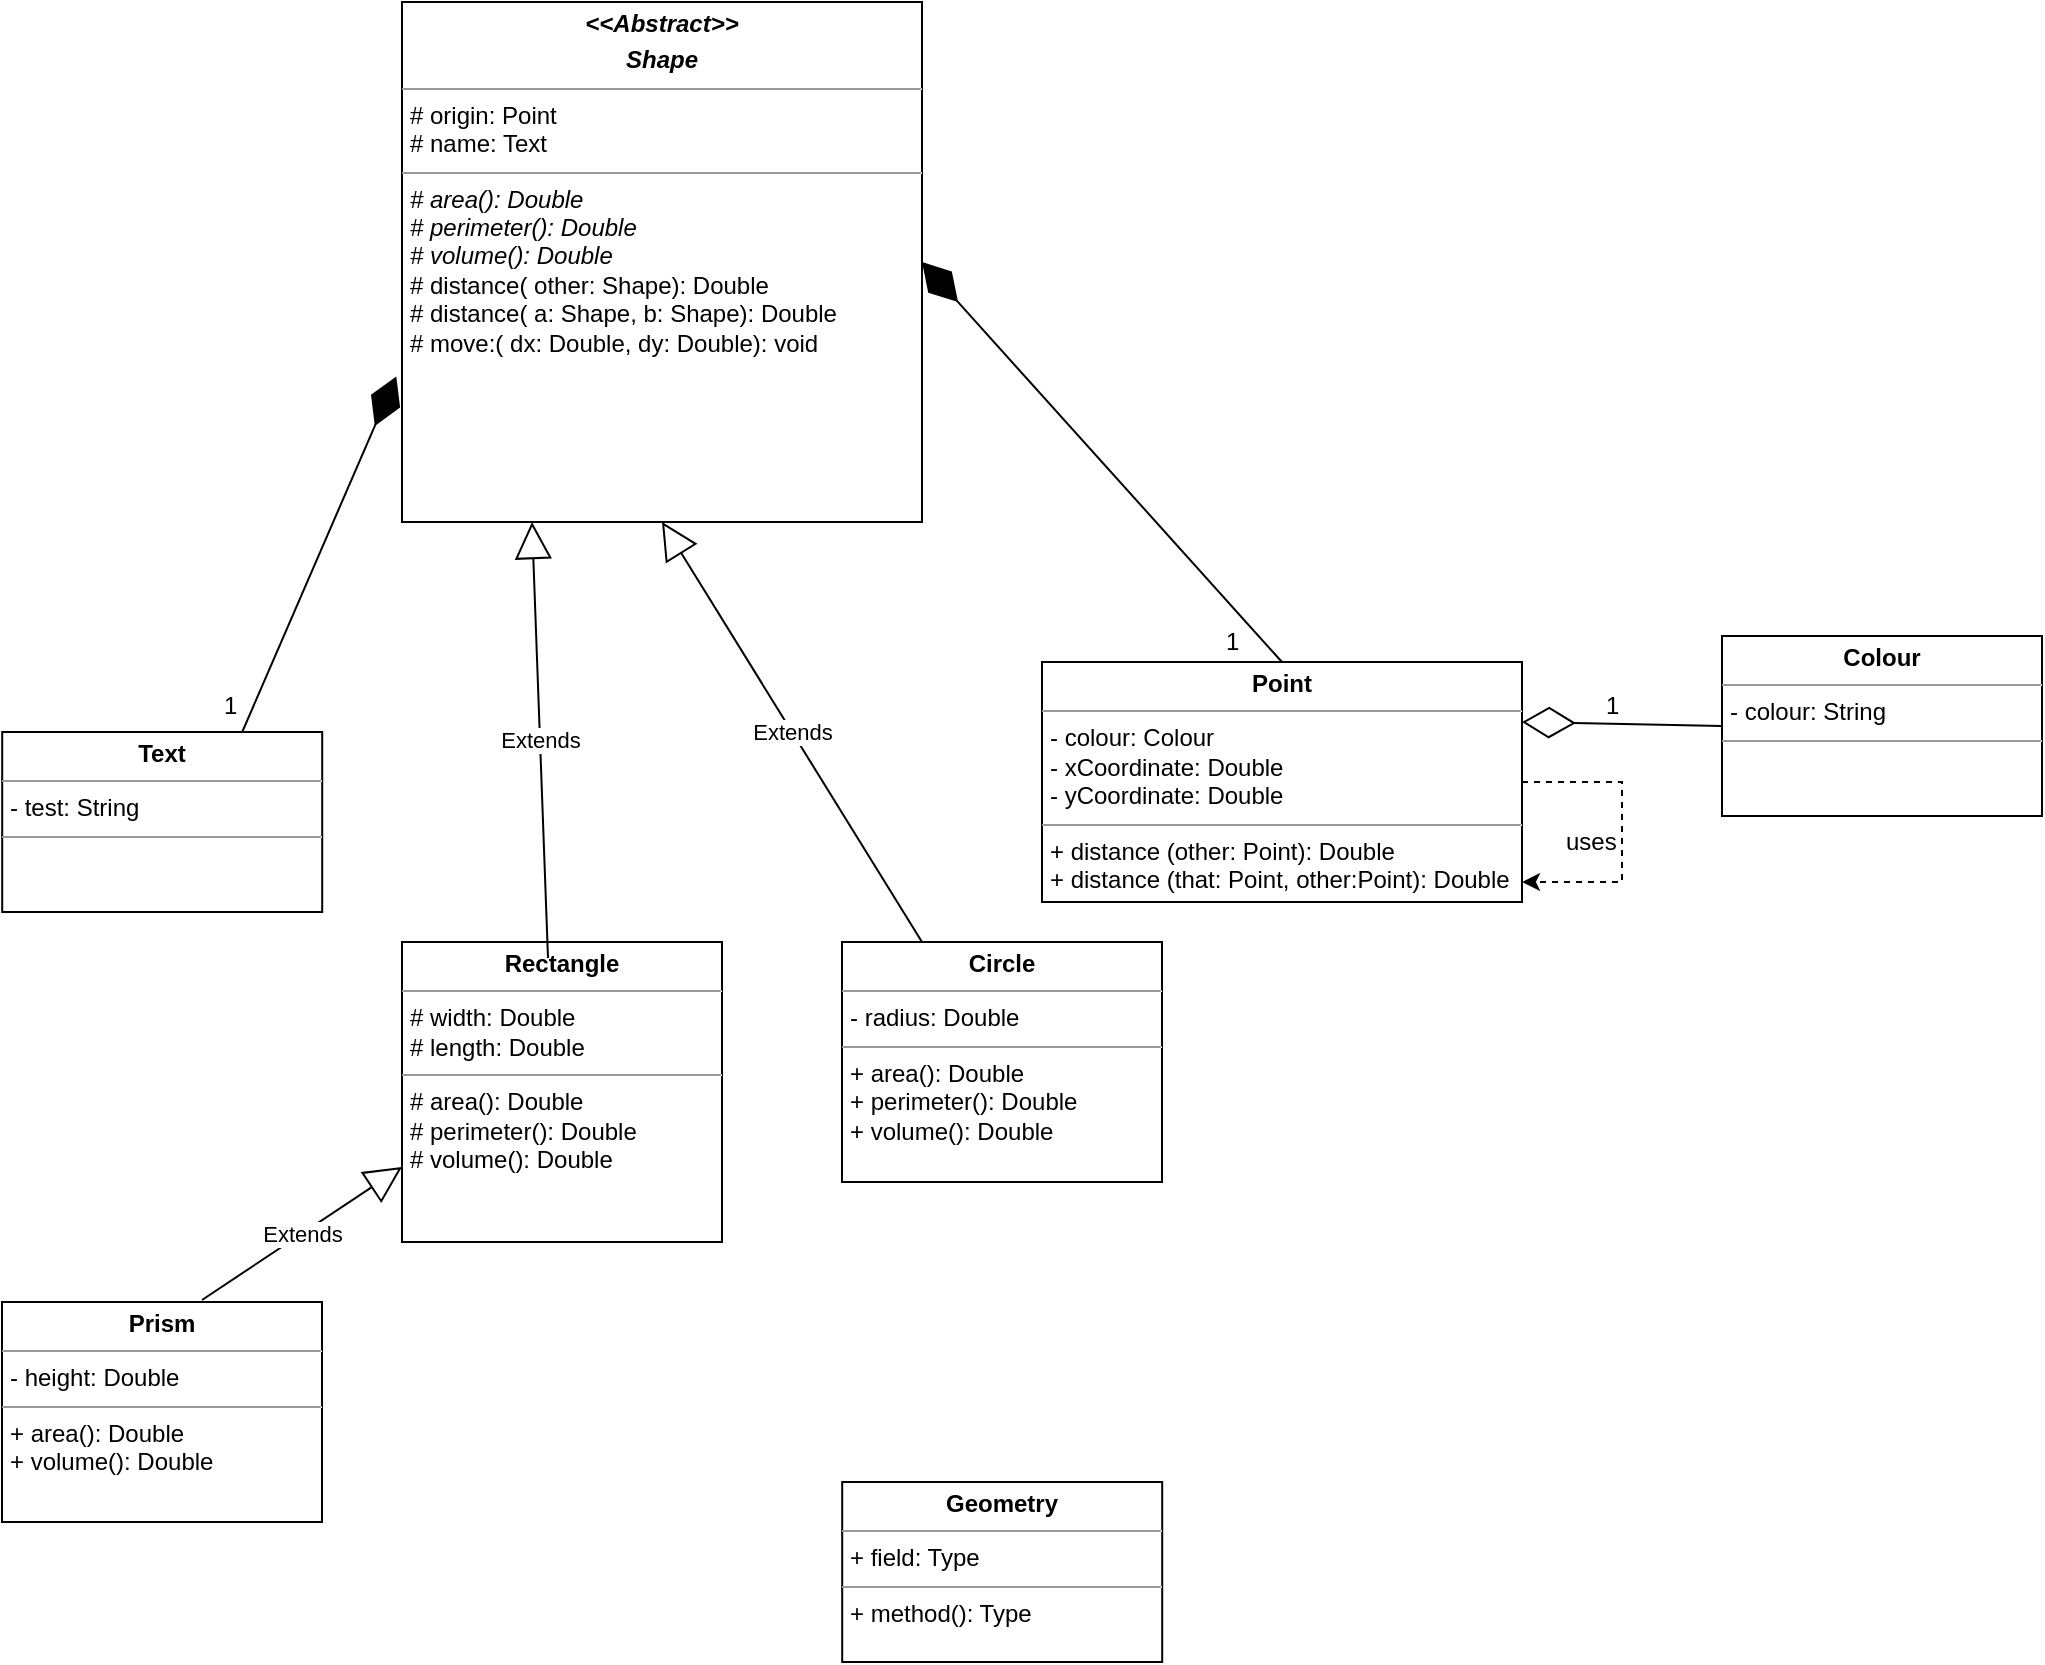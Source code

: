 <mxfile version="12.1.3" pages="1"><diagram id="VTVcEu9XBLWJdSX4PTCC" name="Page-1"><mxGraphModel dx="1829" dy="3729" grid="1" gridSize="10" guides="1" tooltips="1" connect="1" arrows="1" fold="1" page="1" pageScale="1" pageWidth="850" pageHeight="1100" math="0" shadow="0"><root><mxCell id="0"/><mxCell id="1" parent="0"/><mxCell id="p1Drn0_iI3LaT2vu1JTf-2" value="&lt;p style=&quot;margin: 0px ; margin-top: 4px ; text-align: center&quot;&gt;&lt;b&gt;Point&lt;/b&gt;&lt;/p&gt;&lt;hr size=&quot;1&quot;&gt;&lt;p style=&quot;margin: 0px ; margin-left: 4px&quot;&gt;- colour: Colour&lt;/p&gt;&lt;p style=&quot;margin: 0px ; margin-left: 4px&quot;&gt;- xCoordinate: Double&lt;/p&gt;&lt;p style=&quot;margin: 0px ; margin-left: 4px&quot;&gt;- yCoordinate: Double&lt;/p&gt;&lt;hr size=&quot;1&quot;&gt;&lt;p style=&quot;margin: 0px ; margin-left: 4px&quot;&gt;+ distance (other: Point): Double&lt;/p&gt;&lt;p style=&quot;margin: 0px ; margin-left: 4px&quot;&gt;+ distance (that: Point, other:Point): Double&lt;/p&gt;" style="verticalAlign=top;align=left;overflow=fill;fontSize=12;fontFamily=Helvetica;html=1;" vertex="1" parent="1"><mxGeometry x="540" y="-20" width="240" height="120" as="geometry"/></mxCell><mxCell id="p1Drn0_iI3LaT2vu1JTf-3" value="&lt;p style=&quot;margin: 0px ; margin-top: 4px ; text-align: center&quot;&gt;&lt;b&gt;Circle&lt;/b&gt;&lt;/p&gt;&lt;hr size=&quot;1&quot;&gt;&lt;p style=&quot;margin: 0px ; margin-left: 4px&quot;&gt;- radius: Double&lt;/p&gt;&lt;hr size=&quot;1&quot;&gt;&lt;p style=&quot;margin: 0px ; margin-left: 4px&quot;&gt;+ area(): Double&lt;/p&gt;&lt;p style=&quot;margin: 0px ; margin-left: 4px&quot;&gt;+ perimeter(): Double&lt;/p&gt;&lt;p style=&quot;margin: 0px ; margin-left: 4px&quot;&gt;+ volume(): Double&lt;/p&gt;&lt;p style=&quot;margin: 0px ; margin-left: 4px&quot;&gt;&lt;br&gt;&lt;/p&gt;" style="verticalAlign=top;align=left;overflow=fill;fontSize=12;fontFamily=Helvetica;html=1;" vertex="1" parent="1"><mxGeometry x="440" y="120" width="160" height="120" as="geometry"/></mxCell><mxCell id="p1Drn0_iI3LaT2vu1JTf-4" value="&lt;p style=&quot;margin: 0px ; margin-top: 4px ; text-align: center&quot;&gt;&lt;b&gt;Rectangle&lt;/b&gt;&lt;/p&gt;&lt;hr size=&quot;1&quot;&gt;&lt;p style=&quot;margin: 0px ; margin-left: 4px&quot;&gt;# width: Double&lt;/p&gt;&lt;p style=&quot;margin: 0px ; margin-left: 4px&quot;&gt;# length: Double&lt;/p&gt;&lt;hr size=&quot;1&quot;&gt;&lt;p style=&quot;margin: 0px ; margin-left: 4px&quot;&gt;# area(): Double&lt;/p&gt;&lt;p style=&quot;margin: 0px ; margin-left: 4px&quot;&gt;# perimeter(): Double&lt;/p&gt;&lt;p style=&quot;margin: 0px ; margin-left: 4px&quot;&gt;# volume(): Double&lt;/p&gt;&lt;p style=&quot;margin: 0px ; margin-left: 4px&quot;&gt;&lt;br&gt;&lt;/p&gt;" style="verticalAlign=top;align=left;overflow=fill;fontSize=12;fontFamily=Helvetica;html=1;" vertex="1" parent="1"><mxGeometry x="220" y="120" width="160" height="150" as="geometry"/></mxCell><mxCell id="p1Drn0_iI3LaT2vu1JTf-6" value="&lt;p style=&quot;margin: 0px ; margin-top: 4px ; text-align: center&quot;&gt;&lt;b&gt;Text&lt;/b&gt;&lt;/p&gt;&lt;hr size=&quot;1&quot;&gt;&lt;p style=&quot;margin: 0px ; margin-left: 4px&quot;&gt;- test: String&lt;/p&gt;&lt;hr size=&quot;1&quot;&gt;&lt;p style=&quot;margin: 0px ; margin-left: 4px&quot;&gt;&lt;br&gt;&lt;/p&gt;" style="verticalAlign=top;align=left;overflow=fill;fontSize=12;fontFamily=Helvetica;html=1;" vertex="1" parent="1"><mxGeometry x="20.1" y="15" width="160" height="90" as="geometry"/></mxCell><mxCell id="p1Drn0_iI3LaT2vu1JTf-7" value="&lt;p style=&quot;margin: 0px ; margin-top: 4px ; text-align: center&quot;&gt;&lt;b&gt;Colour&lt;/b&gt;&lt;/p&gt;&lt;hr size=&quot;1&quot;&gt;&lt;p style=&quot;margin: 0px ; margin-left: 4px&quot;&gt;- colour: String&lt;/p&gt;&lt;hr size=&quot;1&quot;&gt;&lt;p style=&quot;margin: 0px ; margin-left: 4px&quot;&gt;&lt;br&gt;&lt;/p&gt;" style="verticalAlign=top;align=left;overflow=fill;fontSize=12;fontFamily=Helvetica;html=1;" vertex="1" parent="1"><mxGeometry x="880" y="-33" width="160" height="90" as="geometry"/></mxCell><mxCell id="p1Drn0_iI3LaT2vu1JTf-8" value="&lt;p style=&quot;margin: 0px ; margin-top: 4px ; text-align: center&quot;&gt;&lt;b&gt;Prism&lt;/b&gt;&lt;/p&gt;&lt;hr size=&quot;1&quot;&gt;&lt;p style=&quot;margin: 0px ; margin-left: 4px&quot;&gt;- height: Double&lt;/p&gt;&lt;hr size=&quot;1&quot;&gt;&lt;p style=&quot;margin: 0px ; margin-left: 4px&quot;&gt;+ area(): Double&lt;/p&gt;&lt;p style=&quot;margin: 0px ; margin-left: 4px&quot;&gt;+ volume(): Double&lt;/p&gt;&lt;p style=&quot;margin: 0px ; margin-left: 4px&quot;&gt;&lt;br&gt;&lt;/p&gt;" style="verticalAlign=top;align=left;overflow=fill;fontSize=12;fontFamily=Helvetica;html=1;" vertex="1" parent="1"><mxGeometry x="20" y="300" width="160" height="110" as="geometry"/></mxCell><mxCell id="p1Drn0_iI3LaT2vu1JTf-9" value="&lt;p style=&quot;margin: 0px ; margin-top: 4px ; text-align: center&quot;&gt;&lt;b&gt;&lt;i&gt;&amp;lt;&amp;lt;Abstract&amp;gt;&amp;gt;&lt;/i&gt;&lt;/b&gt;&lt;/p&gt;&lt;p style=&quot;margin: 0px ; margin-top: 4px ; text-align: center&quot;&gt;&lt;b&gt;&lt;i&gt;Shape&lt;/i&gt;&lt;/b&gt;&lt;/p&gt;&lt;hr size=&quot;1&quot;&gt;&lt;p style=&quot;margin: 0px ; margin-left: 4px&quot;&gt;# origin: Point&lt;/p&gt;&lt;p style=&quot;margin: 0px ; margin-left: 4px&quot;&gt;# name: Text&lt;/p&gt;&lt;hr size=&quot;1&quot;&gt;&lt;p style=&quot;margin: 0px ; margin-left: 4px&quot;&gt;&lt;i&gt;# area(): Double&lt;/i&gt;&lt;/p&gt;&lt;p style=&quot;margin: 0px ; margin-left: 4px&quot;&gt;&lt;i&gt;# perimeter(): Double&lt;/i&gt;&lt;/p&gt;&lt;p style=&quot;margin: 0px ; margin-left: 4px&quot;&gt;&lt;i&gt;# volume(): Double&lt;/i&gt;&lt;/p&gt;&lt;p style=&quot;margin: 0px ; margin-left: 4px&quot;&gt;# distance( other: Shape): Double&lt;/p&gt;&lt;p style=&quot;margin: 0px ; margin-left: 4px&quot;&gt;# distance( a: Shape, b: Shape): Double&lt;/p&gt;&lt;p style=&quot;margin: 0px ; margin-left: 4px&quot;&gt;# move:( dx: Double, dy: Double): void&lt;/p&gt;" style="verticalAlign=top;align=left;overflow=fill;fontSize=12;fontFamily=Helvetica;html=1;" vertex="1" parent="1"><mxGeometry x="220" y="-350" width="260" height="260" as="geometry"/></mxCell><mxCell id="p1Drn0_iI3LaT2vu1JTf-11" value="&lt;p style=&quot;margin: 0px ; margin-top: 4px ; text-align: center&quot;&gt;&lt;b&gt;Geometry&lt;/b&gt;&lt;/p&gt;&lt;hr size=&quot;1&quot;&gt;&lt;p style=&quot;margin: 0px ; margin-left: 4px&quot;&gt;+ field: Type&lt;/p&gt;&lt;hr size=&quot;1&quot;&gt;&lt;p style=&quot;margin: 0px ; margin-left: 4px&quot;&gt;+ method(): Type&lt;/p&gt;" style="verticalAlign=top;align=left;overflow=fill;fontSize=12;fontFamily=Helvetica;html=1;" vertex="1" parent="1"><mxGeometry x="440.1" y="390" width="160" height="90" as="geometry"/></mxCell><mxCell id="p1Drn0_iI3LaT2vu1JTf-13" value="Extends" style="endArrow=block;endSize=16;endFill=0;html=1;entryX=0;entryY=0.75;entryDx=0;entryDy=0;" edge="1" parent="1" target="p1Drn0_iI3LaT2vu1JTf-4"><mxGeometry width="160" relative="1" as="geometry"><mxPoint x="120" y="299" as="sourcePoint"/><mxPoint x="280" y="299" as="targetPoint"/></mxGeometry></mxCell><mxCell id="p1Drn0_iI3LaT2vu1JTf-16" value="Extends" style="endArrow=block;endSize=16;endFill=0;html=1;entryX=0.25;entryY=1;entryDx=0;entryDy=0;" edge="1" parent="1" target="p1Drn0_iI3LaT2vu1JTf-9"><mxGeometry width="160" relative="1" as="geometry"><mxPoint x="293" y="128" as="sourcePoint"/><mxPoint x="400.04" y="39.99" as="targetPoint"/></mxGeometry></mxCell><mxCell id="p1Drn0_iI3LaT2vu1JTf-17" value="Extends" style="endArrow=block;endSize=16;endFill=0;html=1;entryX=0.5;entryY=1;entryDx=0;entryDy=0;exitX=0.25;exitY=0;exitDx=0;exitDy=0;" edge="1" parent="1" source="p1Drn0_iI3LaT2vu1JTf-3" target="p1Drn0_iI3LaT2vu1JTf-9"><mxGeometry width="160" relative="1" as="geometry"><mxPoint x="303.0" y="138" as="sourcePoint"/><mxPoint x="370.1" y="-80" as="targetPoint"/></mxGeometry></mxCell><mxCell id="p1Drn0_iI3LaT2vu1JTf-18" value="" style="endArrow=diamondThin;endFill=1;endSize=24;html=1;exitX=0.75;exitY=0;exitDx=0;exitDy=0;entryX=-0.011;entryY=0.72;entryDx=0;entryDy=0;entryPerimeter=0;" edge="1" parent="1" source="p1Drn0_iI3LaT2vu1JTf-6" target="p1Drn0_iI3LaT2vu1JTf-9"><mxGeometry width="160" relative="1" as="geometry"><mxPoint x="20" y="500" as="sourcePoint"/><mxPoint x="320" y="-140" as="targetPoint"/></mxGeometry></mxCell><mxCell id="p1Drn0_iI3LaT2vu1JTf-19" value="" style="endArrow=diamondThin;endFill=1;endSize=24;html=1;exitX=0.5;exitY=0;exitDx=0;exitDy=0;entryX=1;entryY=0.5;entryDx=0;entryDy=0;" edge="1" parent="1" source="p1Drn0_iI3LaT2vu1JTf-2" target="p1Drn0_iI3LaT2vu1JTf-9"><mxGeometry width="160" relative="1" as="geometry"><mxPoint x="470.1" y="15" as="sourcePoint"/><mxPoint x="650" y="-140" as="targetPoint"/></mxGeometry></mxCell><mxCell id="p1Drn0_iI3LaT2vu1JTf-20" value="1" style="text;html=1;resizable=0;points=[];autosize=1;align=left;verticalAlign=top;spacingTop=-4;" vertex="1" parent="1"><mxGeometry x="129" y="-8" width="20" height="20" as="geometry"/></mxCell><mxCell id="p1Drn0_iI3LaT2vu1JTf-21" value="1" style="text;html=1;resizable=0;points=[];autosize=1;align=left;verticalAlign=top;spacingTop=-4;" vertex="1" parent="1"><mxGeometry x="630" y="-40" width="20" height="20" as="geometry"/></mxCell><mxCell id="p1Drn0_iI3LaT2vu1JTf-22" value="" style="endArrow=diamondThin;endFill=0;endSize=24;html=1;entryX=1;entryY=0.25;entryDx=0;entryDy=0;exitX=0;exitY=0.5;exitDx=0;exitDy=0;" edge="1" parent="1" source="p1Drn0_iI3LaT2vu1JTf-7" target="p1Drn0_iI3LaT2vu1JTf-2"><mxGeometry width="160" relative="1" as="geometry"><mxPoint x="700" y="190" as="sourcePoint"/><mxPoint x="860" y="190" as="targetPoint"/></mxGeometry></mxCell><mxCell id="p1Drn0_iI3LaT2vu1JTf-23" value="1" style="text;html=1;resizable=0;points=[];autosize=1;align=left;verticalAlign=top;spacingTop=-4;" vertex="1" parent="1"><mxGeometry x="820" y="-8" width="20" height="20" as="geometry"/></mxCell><mxCell id="p1Drn0_iI3LaT2vu1JTf-26" style="edgeStyle=orthogonalEdgeStyle;rounded=0;orthogonalLoop=1;jettySize=auto;html=1;exitX=1;exitY=0.5;exitDx=0;exitDy=0;entryX=1;entryY=0.917;entryDx=0;entryDy=0;entryPerimeter=0;dashed=1;" edge="1" parent="1" source="p1Drn0_iI3LaT2vu1JTf-2" target="p1Drn0_iI3LaT2vu1JTf-2"><mxGeometry relative="1" as="geometry"><Array as="points"><mxPoint x="830" y="40"/><mxPoint x="830" y="90"/></Array></mxGeometry></mxCell><mxCell id="p1Drn0_iI3LaT2vu1JTf-27" value="uses" style="text;html=1;resizable=0;points=[];autosize=1;align=left;verticalAlign=top;spacingTop=-4;" vertex="1" parent="1"><mxGeometry x="800" y="60" width="40" height="20" as="geometry"/></mxCell></root></mxGraphModel></diagram></mxfile>
